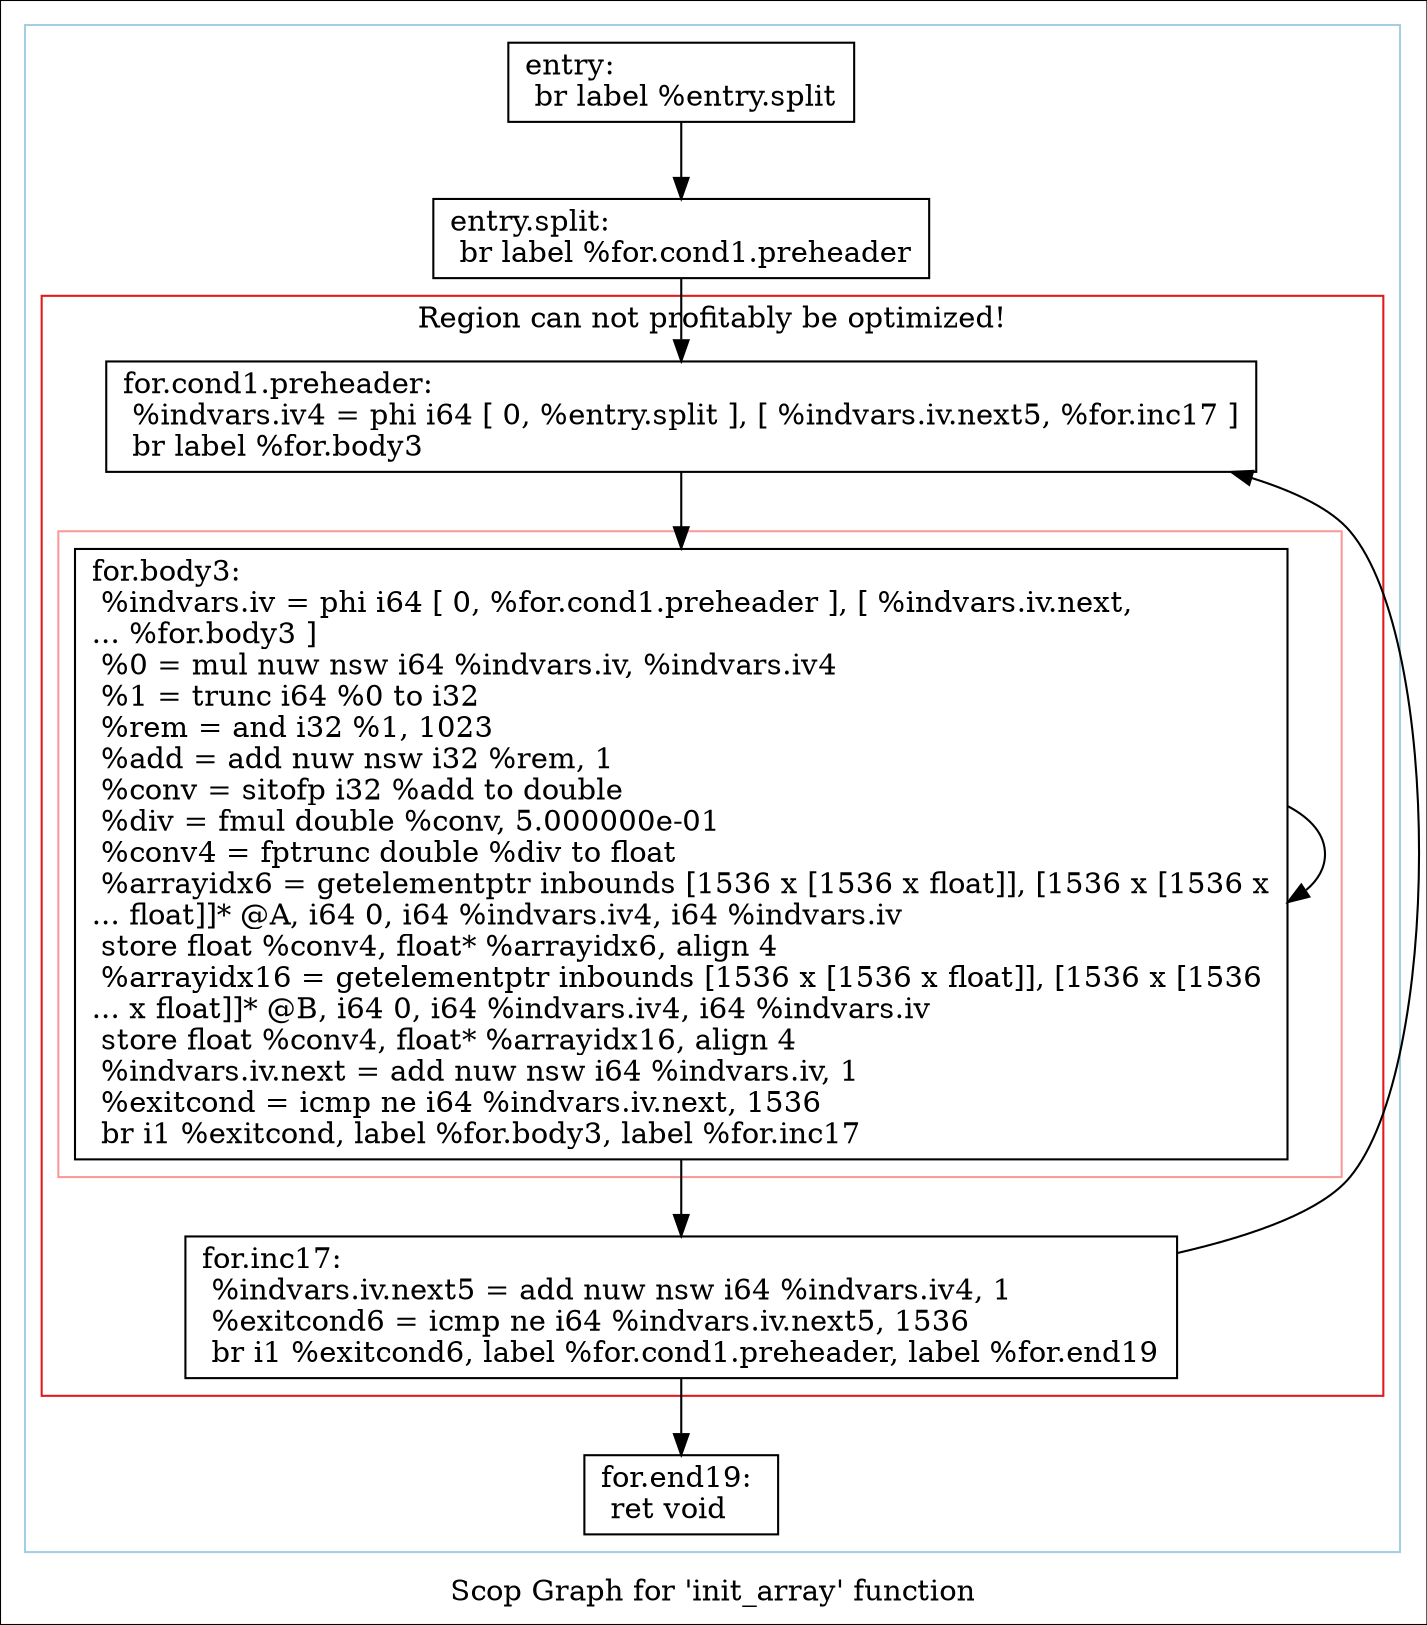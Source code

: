 digraph "Scop Graph for 'init_array' function" {
	label="Scop Graph for 'init_array' function";

	Node0x7fffc6c46ea0 [shape=record,label="{entry:\l  br label %entry.split\l}"];
	Node0x7fffc6c46ea0 -> Node0x7fffc6c46f20;
	Node0x7fffc6c46f20 [shape=record,label="{entry.split:                                      \l  br label %for.cond1.preheader\l}"];
	Node0x7fffc6c46f20 -> Node0x7fffc6c47000;
	Node0x7fffc6c47000 [shape=record,label="{for.cond1.preheader:                              \l  %indvars.iv4 = phi i64 [ 0, %entry.split ], [ %indvars.iv.next5, %for.inc17 ]\l  br label %for.body3\l}"];
	Node0x7fffc6c47000 -> Node0x7fffc6c47290;
	Node0x7fffc6c47290 [shape=record,label="{for.body3:                                        \l  %indvars.iv = phi i64 [ 0, %for.cond1.preheader ], [ %indvars.iv.next,\l... %for.body3 ]\l  %0 = mul nuw nsw i64 %indvars.iv, %indvars.iv4\l  %1 = trunc i64 %0 to i32\l  %rem = and i32 %1, 1023\l  %add = add nuw nsw i32 %rem, 1\l  %conv = sitofp i32 %add to double\l  %div = fmul double %conv, 5.000000e-01\l  %conv4 = fptrunc double %div to float\l  %arrayidx6 = getelementptr inbounds [1536 x [1536 x float]], [1536 x [1536 x\l... float]]* @A, i64 0, i64 %indvars.iv4, i64 %indvars.iv\l  store float %conv4, float* %arrayidx6, align 4\l  %arrayidx16 = getelementptr inbounds [1536 x [1536 x float]], [1536 x [1536\l... x float]]* @B, i64 0, i64 %indvars.iv4, i64 %indvars.iv\l  store float %conv4, float* %arrayidx16, align 4\l  %indvars.iv.next = add nuw nsw i64 %indvars.iv, 1\l  %exitcond = icmp ne i64 %indvars.iv.next, 1536\l  br i1 %exitcond, label %for.body3, label %for.inc17\l}"];
	Node0x7fffc6c47290 -> Node0x7fffc6c47290[constraint=false];
	Node0x7fffc6c47290 -> Node0x7fffc6c47b10;
	Node0x7fffc6c47b10 [shape=record,label="{for.inc17:                                        \l  %indvars.iv.next5 = add nuw nsw i64 %indvars.iv4, 1\l  %exitcond6 = icmp ne i64 %indvars.iv.next5, 1536\l  br i1 %exitcond6, label %for.cond1.preheader, label %for.end19\l}"];
	Node0x7fffc6c47b10 -> Node0x7fffc6c47000[constraint=false];
	Node0x7fffc6c47b10 -> Node0x7fffc6c48b10;
	Node0x7fffc6c48b10 [shape=record,label="{for.end19:                                        \l  ret void\l}"];
	colorscheme = "paired12"
        subgraph cluster_0x7fffc6c32540 {
          label = "";
          style = solid;
          color = 1
          subgraph cluster_0x7fffc6c32f30 {
            label = "Region can not profitably be optimized!";
            style = solid;
            color = 6
            subgraph cluster_0x7fffc6c32690 {
              label = "";
              style = solid;
              color = 5
              Node0x7fffc6c47290;
            }
            Node0x7fffc6c47000;
            Node0x7fffc6c47b10;
          }
          Node0x7fffc6c46ea0;
          Node0x7fffc6c46f20;
          Node0x7fffc6c48b10;
        }
}
